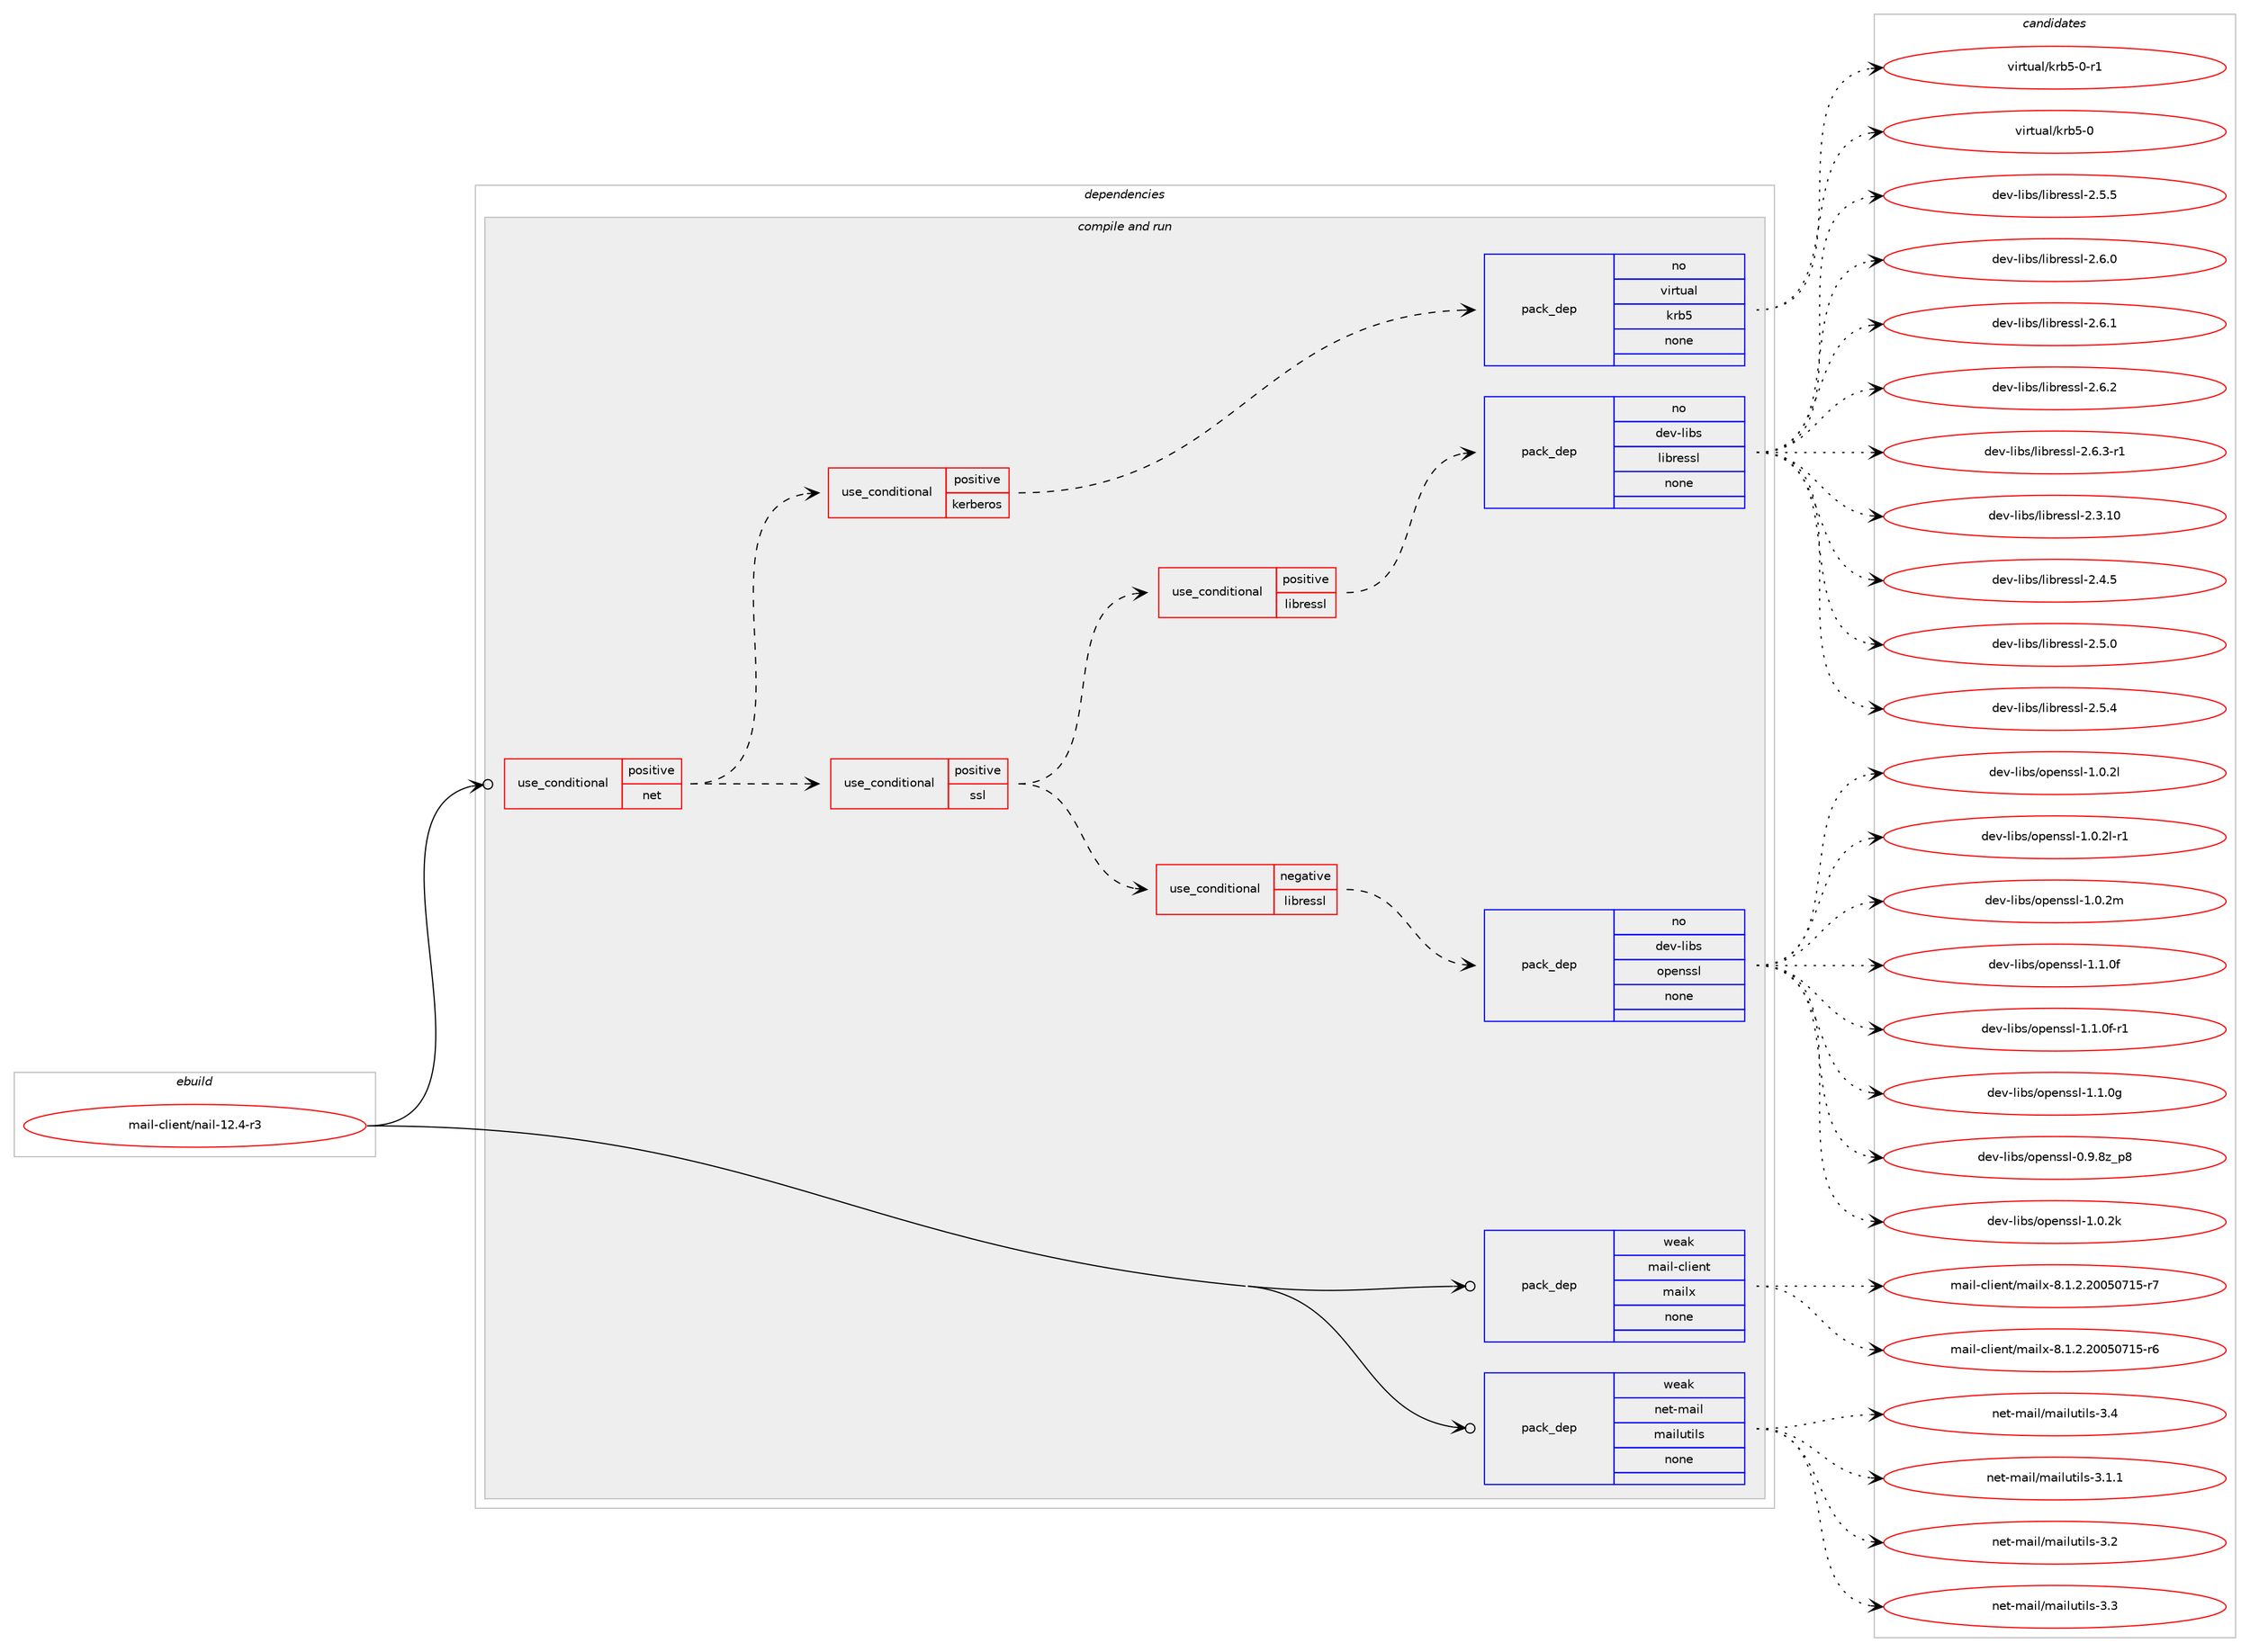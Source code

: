digraph prolog {

# *************
# Graph options
# *************

newrank=true;
concentrate=true;
compound=true;
graph [rankdir=LR,fontname=Helvetica,fontsize=10,ranksep=1.5];#, ranksep=2.5, nodesep=0.2];
edge  [arrowhead=vee];
node  [fontname=Helvetica,fontsize=10];

# **********
# The ebuild
# **********

subgraph cluster_leftcol {
color=gray;
rank=same;
label=<<i>ebuild</i>>;
id [label="mail-client/nail-12.4-r3", color=red, width=4, href="../mail-client/nail-12.4-r3.svg"];
}

# ****************
# The dependencies
# ****************

subgraph cluster_midcol {
color=gray;
label=<<i>dependencies</i>>;
subgraph cluster_compile {
fillcolor="#eeeeee";
style=filled;
label=<<i>compile</i>>;
}
subgraph cluster_compileandrun {
fillcolor="#eeeeee";
style=filled;
label=<<i>compile and run</i>>;
subgraph cond85065 {
dependency340646 [label=<<TABLE BORDER="0" CELLBORDER="1" CELLSPACING="0" CELLPADDING="4"><TR><TD ROWSPAN="3" CELLPADDING="10">use_conditional</TD></TR><TR><TD>positive</TD></TR><TR><TD>net</TD></TR></TABLE>>, shape=none, color=red];
subgraph cond85066 {
dependency340647 [label=<<TABLE BORDER="0" CELLBORDER="1" CELLSPACING="0" CELLPADDING="4"><TR><TD ROWSPAN="3" CELLPADDING="10">use_conditional</TD></TR><TR><TD>positive</TD></TR><TR><TD>ssl</TD></TR></TABLE>>, shape=none, color=red];
subgraph cond85067 {
dependency340648 [label=<<TABLE BORDER="0" CELLBORDER="1" CELLSPACING="0" CELLPADDING="4"><TR><TD ROWSPAN="3" CELLPADDING="10">use_conditional</TD></TR><TR><TD>negative</TD></TR><TR><TD>libressl</TD></TR></TABLE>>, shape=none, color=red];
subgraph pack250517 {
dependency340649 [label=<<TABLE BORDER="0" CELLBORDER="1" CELLSPACING="0" CELLPADDING="4" WIDTH="220"><TR><TD ROWSPAN="6" CELLPADDING="30">pack_dep</TD></TR><TR><TD WIDTH="110">no</TD></TR><TR><TD>dev-libs</TD></TR><TR><TD>openssl</TD></TR><TR><TD>none</TD></TR><TR><TD></TD></TR></TABLE>>, shape=none, color=blue];
}
dependency340648:e -> dependency340649:w [weight=20,style="dashed",arrowhead="vee"];
}
dependency340647:e -> dependency340648:w [weight=20,style="dashed",arrowhead="vee"];
subgraph cond85068 {
dependency340650 [label=<<TABLE BORDER="0" CELLBORDER="1" CELLSPACING="0" CELLPADDING="4"><TR><TD ROWSPAN="3" CELLPADDING="10">use_conditional</TD></TR><TR><TD>positive</TD></TR><TR><TD>libressl</TD></TR></TABLE>>, shape=none, color=red];
subgraph pack250518 {
dependency340651 [label=<<TABLE BORDER="0" CELLBORDER="1" CELLSPACING="0" CELLPADDING="4" WIDTH="220"><TR><TD ROWSPAN="6" CELLPADDING="30">pack_dep</TD></TR><TR><TD WIDTH="110">no</TD></TR><TR><TD>dev-libs</TD></TR><TR><TD>libressl</TD></TR><TR><TD>none</TD></TR><TR><TD></TD></TR></TABLE>>, shape=none, color=blue];
}
dependency340650:e -> dependency340651:w [weight=20,style="dashed",arrowhead="vee"];
}
dependency340647:e -> dependency340650:w [weight=20,style="dashed",arrowhead="vee"];
}
dependency340646:e -> dependency340647:w [weight=20,style="dashed",arrowhead="vee"];
subgraph cond85069 {
dependency340652 [label=<<TABLE BORDER="0" CELLBORDER="1" CELLSPACING="0" CELLPADDING="4"><TR><TD ROWSPAN="3" CELLPADDING="10">use_conditional</TD></TR><TR><TD>positive</TD></TR><TR><TD>kerberos</TD></TR></TABLE>>, shape=none, color=red];
subgraph pack250519 {
dependency340653 [label=<<TABLE BORDER="0" CELLBORDER="1" CELLSPACING="0" CELLPADDING="4" WIDTH="220"><TR><TD ROWSPAN="6" CELLPADDING="30">pack_dep</TD></TR><TR><TD WIDTH="110">no</TD></TR><TR><TD>virtual</TD></TR><TR><TD>krb5</TD></TR><TR><TD>none</TD></TR><TR><TD></TD></TR></TABLE>>, shape=none, color=blue];
}
dependency340652:e -> dependency340653:w [weight=20,style="dashed",arrowhead="vee"];
}
dependency340646:e -> dependency340652:w [weight=20,style="dashed",arrowhead="vee"];
}
id:e -> dependency340646:w [weight=20,style="solid",arrowhead="odotvee"];
subgraph pack250520 {
dependency340654 [label=<<TABLE BORDER="0" CELLBORDER="1" CELLSPACING="0" CELLPADDING="4" WIDTH="220"><TR><TD ROWSPAN="6" CELLPADDING="30">pack_dep</TD></TR><TR><TD WIDTH="110">weak</TD></TR><TR><TD>mail-client</TD></TR><TR><TD>mailx</TD></TR><TR><TD>none</TD></TR><TR><TD></TD></TR></TABLE>>, shape=none, color=blue];
}
id:e -> dependency340654:w [weight=20,style="solid",arrowhead="odotvee"];
subgraph pack250521 {
dependency340655 [label=<<TABLE BORDER="0" CELLBORDER="1" CELLSPACING="0" CELLPADDING="4" WIDTH="220"><TR><TD ROWSPAN="6" CELLPADDING="30">pack_dep</TD></TR><TR><TD WIDTH="110">weak</TD></TR><TR><TD>net-mail</TD></TR><TR><TD>mailutils</TD></TR><TR><TD>none</TD></TR><TR><TD></TD></TR></TABLE>>, shape=none, color=blue];
}
id:e -> dependency340655:w [weight=20,style="solid",arrowhead="odotvee"];
}
subgraph cluster_run {
fillcolor="#eeeeee";
style=filled;
label=<<i>run</i>>;
}
}

# **************
# The candidates
# **************

subgraph cluster_choices {
rank=same;
color=gray;
label=<<i>candidates</i>>;

subgraph choice250517 {
color=black;
nodesep=1;
choice1001011184510810598115471111121011101151151084548465746561229511256 [label="dev-libs/openssl-0.9.8z_p8", color=red, width=4,href="../dev-libs/openssl-0.9.8z_p8.svg"];
choice100101118451081059811547111112101110115115108454946484650107 [label="dev-libs/openssl-1.0.2k", color=red, width=4,href="../dev-libs/openssl-1.0.2k.svg"];
choice100101118451081059811547111112101110115115108454946484650108 [label="dev-libs/openssl-1.0.2l", color=red, width=4,href="../dev-libs/openssl-1.0.2l.svg"];
choice1001011184510810598115471111121011101151151084549464846501084511449 [label="dev-libs/openssl-1.0.2l-r1", color=red, width=4,href="../dev-libs/openssl-1.0.2l-r1.svg"];
choice100101118451081059811547111112101110115115108454946484650109 [label="dev-libs/openssl-1.0.2m", color=red, width=4,href="../dev-libs/openssl-1.0.2m.svg"];
choice100101118451081059811547111112101110115115108454946494648102 [label="dev-libs/openssl-1.1.0f", color=red, width=4,href="../dev-libs/openssl-1.1.0f.svg"];
choice1001011184510810598115471111121011101151151084549464946481024511449 [label="dev-libs/openssl-1.1.0f-r1", color=red, width=4,href="../dev-libs/openssl-1.1.0f-r1.svg"];
choice100101118451081059811547111112101110115115108454946494648103 [label="dev-libs/openssl-1.1.0g", color=red, width=4,href="../dev-libs/openssl-1.1.0g.svg"];
dependency340649:e -> choice1001011184510810598115471111121011101151151084548465746561229511256:w [style=dotted,weight="100"];
dependency340649:e -> choice100101118451081059811547111112101110115115108454946484650107:w [style=dotted,weight="100"];
dependency340649:e -> choice100101118451081059811547111112101110115115108454946484650108:w [style=dotted,weight="100"];
dependency340649:e -> choice1001011184510810598115471111121011101151151084549464846501084511449:w [style=dotted,weight="100"];
dependency340649:e -> choice100101118451081059811547111112101110115115108454946484650109:w [style=dotted,weight="100"];
dependency340649:e -> choice100101118451081059811547111112101110115115108454946494648102:w [style=dotted,weight="100"];
dependency340649:e -> choice1001011184510810598115471111121011101151151084549464946481024511449:w [style=dotted,weight="100"];
dependency340649:e -> choice100101118451081059811547111112101110115115108454946494648103:w [style=dotted,weight="100"];
}
subgraph choice250518 {
color=black;
nodesep=1;
choice1001011184510810598115471081059811410111511510845504651464948 [label="dev-libs/libressl-2.3.10", color=red, width=4,href="../dev-libs/libressl-2.3.10.svg"];
choice10010111845108105981154710810598114101115115108455046524653 [label="dev-libs/libressl-2.4.5", color=red, width=4,href="../dev-libs/libressl-2.4.5.svg"];
choice10010111845108105981154710810598114101115115108455046534648 [label="dev-libs/libressl-2.5.0", color=red, width=4,href="../dev-libs/libressl-2.5.0.svg"];
choice10010111845108105981154710810598114101115115108455046534652 [label="dev-libs/libressl-2.5.4", color=red, width=4,href="../dev-libs/libressl-2.5.4.svg"];
choice10010111845108105981154710810598114101115115108455046534653 [label="dev-libs/libressl-2.5.5", color=red, width=4,href="../dev-libs/libressl-2.5.5.svg"];
choice10010111845108105981154710810598114101115115108455046544648 [label="dev-libs/libressl-2.6.0", color=red, width=4,href="../dev-libs/libressl-2.6.0.svg"];
choice10010111845108105981154710810598114101115115108455046544649 [label="dev-libs/libressl-2.6.1", color=red, width=4,href="../dev-libs/libressl-2.6.1.svg"];
choice10010111845108105981154710810598114101115115108455046544650 [label="dev-libs/libressl-2.6.2", color=red, width=4,href="../dev-libs/libressl-2.6.2.svg"];
choice100101118451081059811547108105981141011151151084550465446514511449 [label="dev-libs/libressl-2.6.3-r1", color=red, width=4,href="../dev-libs/libressl-2.6.3-r1.svg"];
dependency340651:e -> choice1001011184510810598115471081059811410111511510845504651464948:w [style=dotted,weight="100"];
dependency340651:e -> choice10010111845108105981154710810598114101115115108455046524653:w [style=dotted,weight="100"];
dependency340651:e -> choice10010111845108105981154710810598114101115115108455046534648:w [style=dotted,weight="100"];
dependency340651:e -> choice10010111845108105981154710810598114101115115108455046534652:w [style=dotted,weight="100"];
dependency340651:e -> choice10010111845108105981154710810598114101115115108455046534653:w [style=dotted,weight="100"];
dependency340651:e -> choice10010111845108105981154710810598114101115115108455046544648:w [style=dotted,weight="100"];
dependency340651:e -> choice10010111845108105981154710810598114101115115108455046544649:w [style=dotted,weight="100"];
dependency340651:e -> choice10010111845108105981154710810598114101115115108455046544650:w [style=dotted,weight="100"];
dependency340651:e -> choice100101118451081059811547108105981141011151151084550465446514511449:w [style=dotted,weight="100"];
}
subgraph choice250519 {
color=black;
nodesep=1;
choice118105114116117971084710711498534548 [label="virtual/krb5-0", color=red, width=4,href="../virtual/krb5-0.svg"];
choice1181051141161179710847107114985345484511449 [label="virtual/krb5-0-r1", color=red, width=4,href="../virtual/krb5-0-r1.svg"];
dependency340653:e -> choice118105114116117971084710711498534548:w [style=dotted,weight="100"];
dependency340653:e -> choice1181051141161179710847107114985345484511449:w [style=dotted,weight="100"];
}
subgraph choice250520 {
color=black;
nodesep=1;
choice10997105108459910810510111011647109971051081204556464946504650484853485549534511454 [label="mail-client/mailx-8.1.2.20050715-r6", color=red, width=4,href="../mail-client/mailx-8.1.2.20050715-r6.svg"];
choice10997105108459910810510111011647109971051081204556464946504650484853485549534511455 [label="mail-client/mailx-8.1.2.20050715-r7", color=red, width=4,href="../mail-client/mailx-8.1.2.20050715-r7.svg"];
dependency340654:e -> choice10997105108459910810510111011647109971051081204556464946504650484853485549534511454:w [style=dotted,weight="100"];
dependency340654:e -> choice10997105108459910810510111011647109971051081204556464946504650484853485549534511455:w [style=dotted,weight="100"];
}
subgraph choice250521 {
color=black;
nodesep=1;
choice11010111645109971051084710997105108117116105108115455146494649 [label="net-mail/mailutils-3.1.1", color=red, width=4,href="../net-mail/mailutils-3.1.1.svg"];
choice1101011164510997105108471099710510811711610510811545514650 [label="net-mail/mailutils-3.2", color=red, width=4,href="../net-mail/mailutils-3.2.svg"];
choice1101011164510997105108471099710510811711610510811545514651 [label="net-mail/mailutils-3.3", color=red, width=4,href="../net-mail/mailutils-3.3.svg"];
choice1101011164510997105108471099710510811711610510811545514652 [label="net-mail/mailutils-3.4", color=red, width=4,href="../net-mail/mailutils-3.4.svg"];
dependency340655:e -> choice11010111645109971051084710997105108117116105108115455146494649:w [style=dotted,weight="100"];
dependency340655:e -> choice1101011164510997105108471099710510811711610510811545514650:w [style=dotted,weight="100"];
dependency340655:e -> choice1101011164510997105108471099710510811711610510811545514651:w [style=dotted,weight="100"];
dependency340655:e -> choice1101011164510997105108471099710510811711610510811545514652:w [style=dotted,weight="100"];
}
}

}
